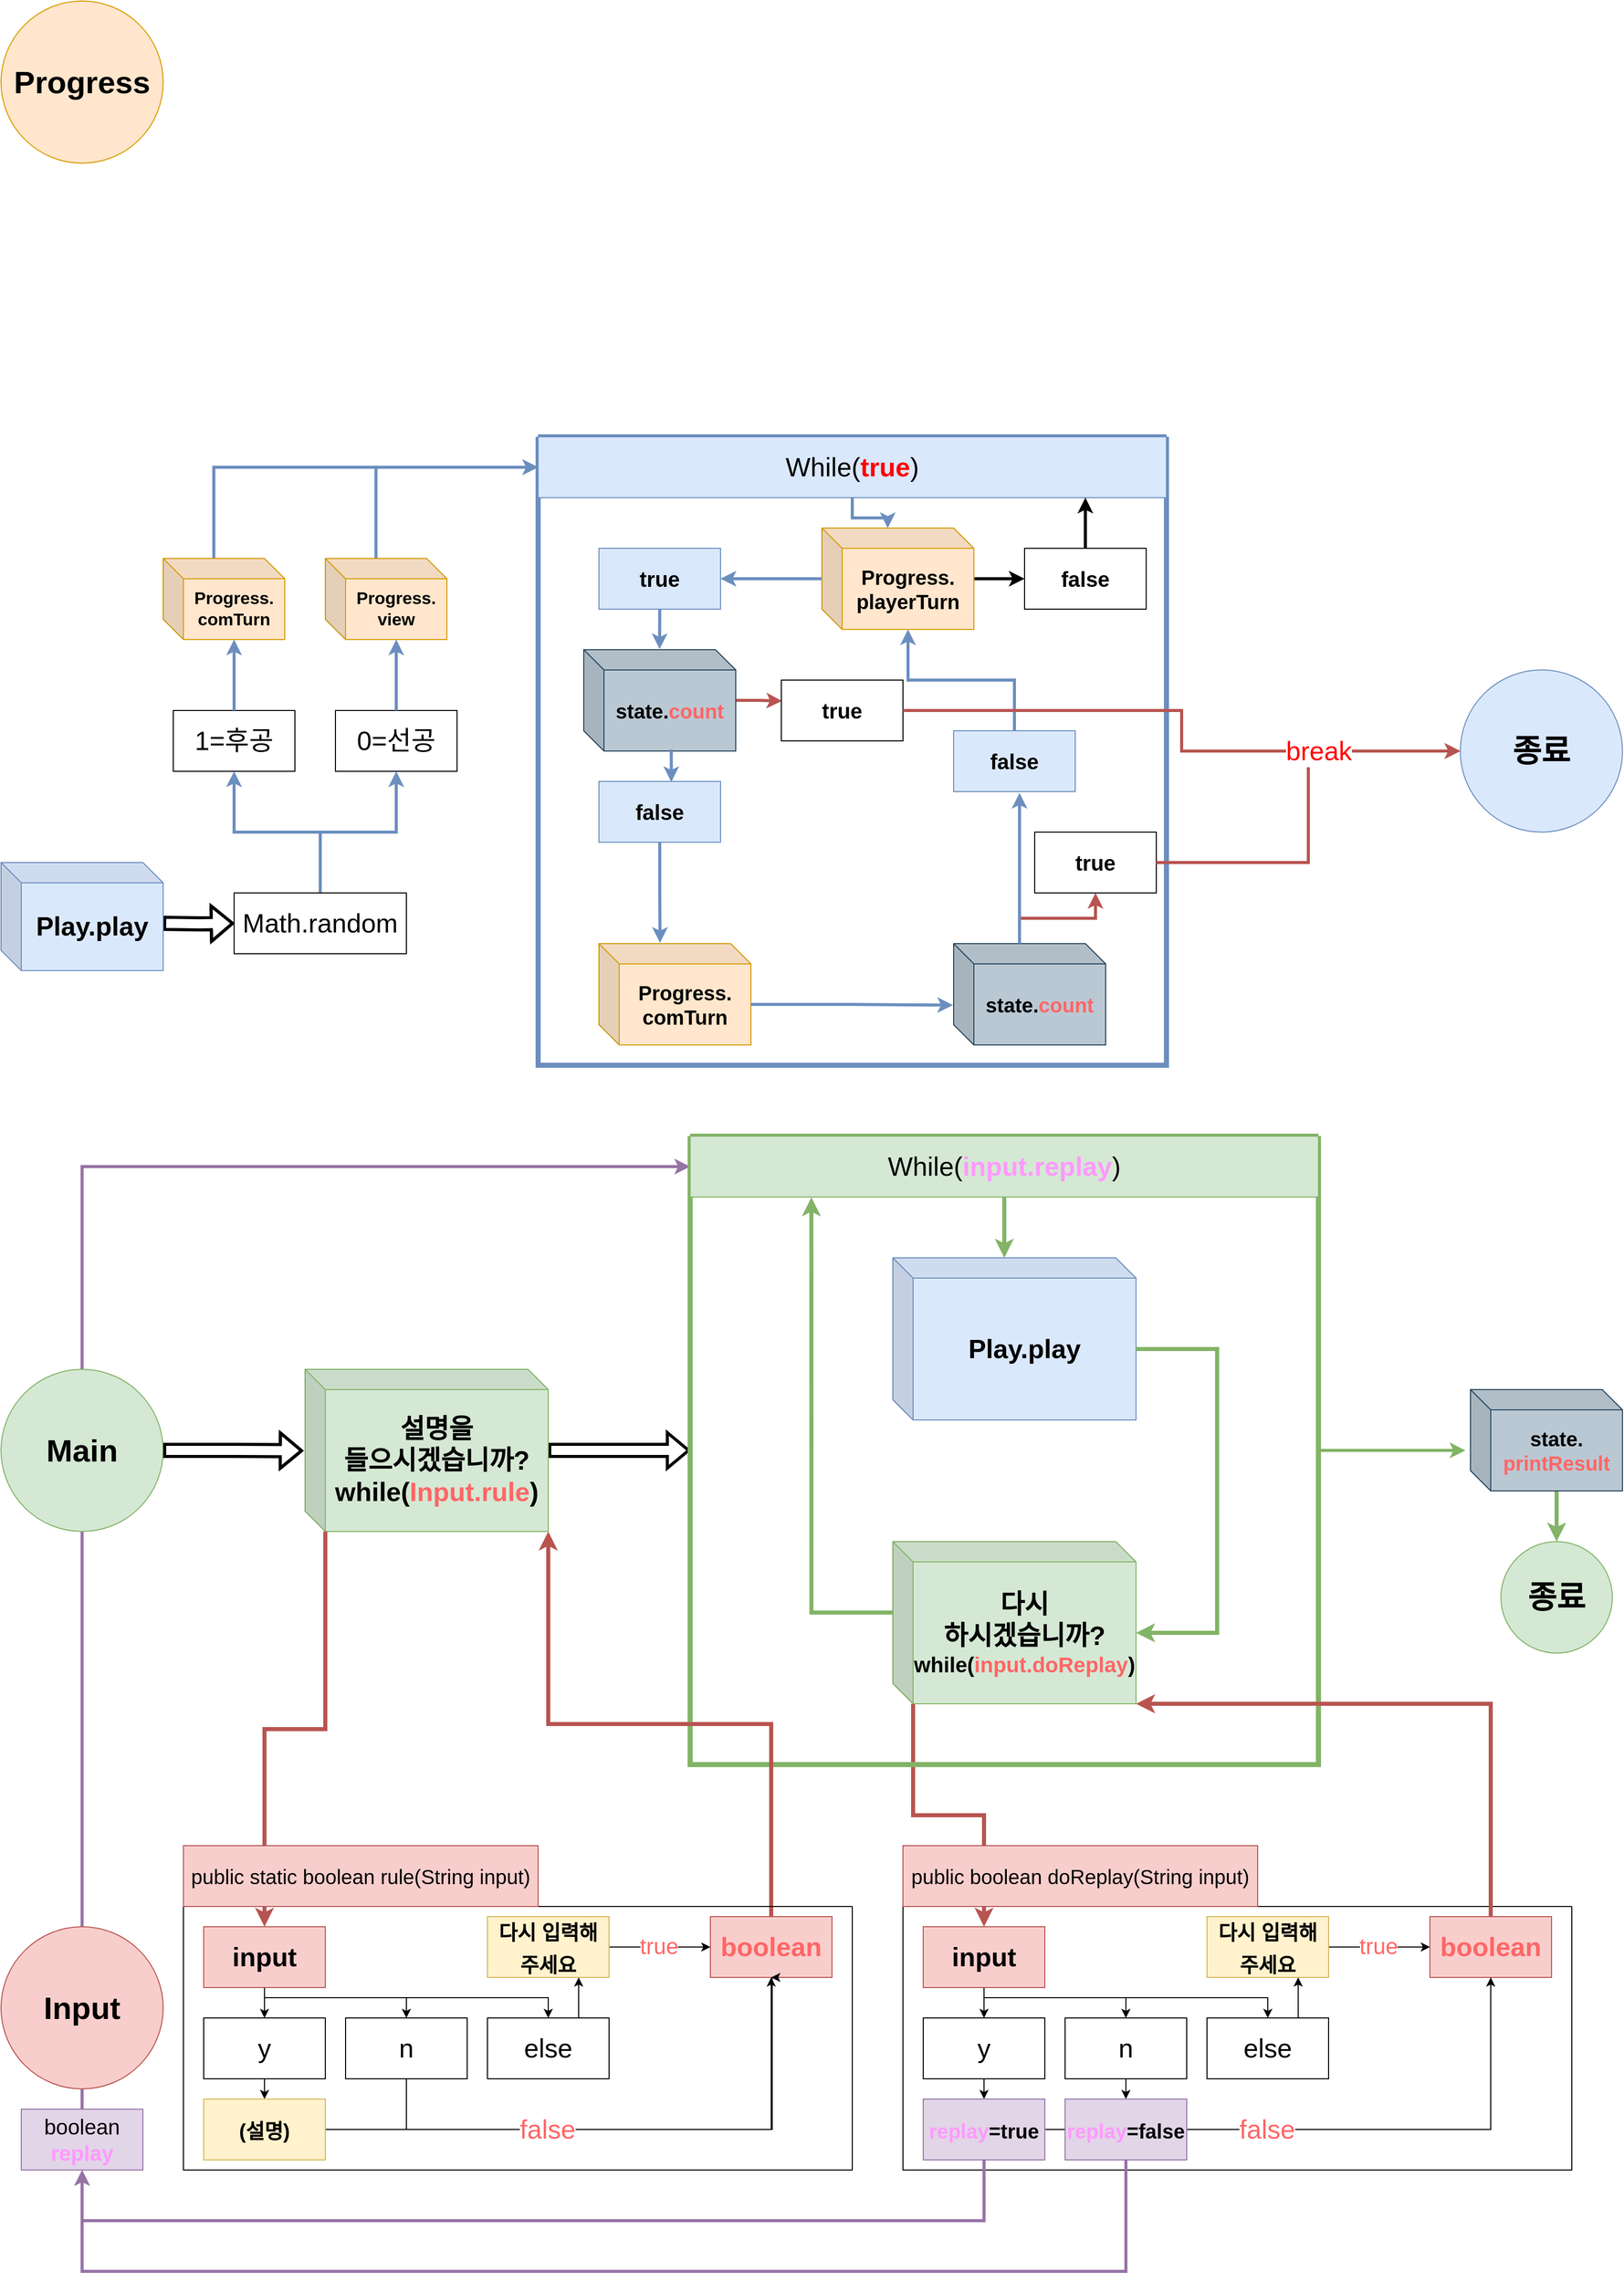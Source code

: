 <mxfile version="24.6.5" type="github">
  <diagram name="페이지-1" id="zQ6fkaXsuuHTTgVvBU81">
    <mxGraphModel dx="2390" dy="2500" grid="1" gridSize="10" guides="1" tooltips="1" connect="1" arrows="1" fold="1" page="1" pageScale="1" pageWidth="1600" pageHeight="1200" math="0" shadow="0">
      <root>
        <mxCell id="0" />
        <mxCell id="1" parent="0" />
        <mxCell id="xCrO2otD32kf0nrUWIwl-112" style="edgeStyle=orthogonalEdgeStyle;rounded=0;orthogonalLoop=1;jettySize=auto;html=1;exitX=0.5;exitY=0;exitDx=0;exitDy=0;entryX=0;entryY=0.5;entryDx=0;entryDy=0;fillColor=#e1d5e7;strokeColor=#9673a6;strokeWidth=3;" edge="1" parent="1" source="xCrO2otD32kf0nrUWIwl-109" target="xCrO2otD32kf0nrUWIwl-15">
          <mxGeometry relative="1" as="geometry" />
        </mxCell>
        <mxCell id="xCrO2otD32kf0nrUWIwl-105" style="edgeStyle=orthogonalEdgeStyle;rounded=0;orthogonalLoop=1;jettySize=auto;html=1;exitX=0;exitY=0;exitDx=20;exitDy=160;exitPerimeter=0;entryX=0.5;entryY=0;entryDx=0;entryDy=0;strokeWidth=4;fillColor=#f8cecc;strokeColor=#b85450;" edge="1" parent="1" source="xCrO2otD32kf0nrUWIwl-9" target="xCrO2otD32kf0nrUWIwl-90">
          <mxGeometry relative="1" as="geometry" />
        </mxCell>
        <mxCell id="xCrO2otD32kf0nrUWIwl-2" value="&lt;font style=&quot;font-size: 31px;&quot;&gt;Main&lt;/font&gt;" style="ellipse;whiteSpace=wrap;html=1;aspect=fixed;fontStyle=1;fontSize=31;fillColor=#d5e8d4;strokeColor=#82b366;" vertex="1" parent="1">
          <mxGeometry y="520" width="160" height="160" as="geometry" />
        </mxCell>
        <mxCell id="xCrO2otD32kf0nrUWIwl-119" style="edgeStyle=orthogonalEdgeStyle;rounded=0;orthogonalLoop=1;jettySize=auto;html=1;entryX=0;entryY=0.5;entryDx=0;entryDy=0;shape=flexArrow;strokeWidth=3;" edge="1" parent="1" target="xCrO2otD32kf0nrUWIwl-14">
          <mxGeometry relative="1" as="geometry">
            <mxPoint x="540" y="600" as="sourcePoint" />
            <Array as="points">
              <mxPoint x="540" y="600" />
            </Array>
          </mxGeometry>
        </mxCell>
        <mxCell id="xCrO2otD32kf0nrUWIwl-4" value="설명을&lt;div&gt;들으시겠습니까?&lt;/div&gt;&lt;div&gt;while(&lt;font color=&quot;#ff6666&quot;&gt;Input.rule&lt;/font&gt;)&lt;/div&gt;" style="shape=cube;whiteSpace=wrap;html=1;boundedLbl=1;backgroundOutline=1;darkOpacity=0.05;darkOpacity2=0.1;fontSize=26;fontStyle=1;fillColor=#d5e8d4;strokeColor=#82b366;" vertex="1" parent="1">
          <mxGeometry x="300" y="520" width="240" height="160" as="geometry" />
        </mxCell>
        <mxCell id="xCrO2otD32kf0nrUWIwl-12" value="종료" style="ellipse;whiteSpace=wrap;html=1;aspect=fixed;fontStyle=1;fontSize=31;fillColor=#d5e8d4;strokeColor=#82b366;" vertex="1" parent="1">
          <mxGeometry x="1480" y="690" width="110" height="110" as="geometry" />
        </mxCell>
        <mxCell id="xCrO2otD32kf0nrUWIwl-14" value="" style="swimlane;startSize=0;fillColor=default;strokeColor=#82b366;swimlaneLine=1;strokeWidth=5;" vertex="1" parent="1">
          <mxGeometry x="680" y="290" width="620" height="620" as="geometry" />
        </mxCell>
        <mxCell id="xCrO2otD32kf0nrUWIwl-15" value="&lt;font style=&quot;font-size: 26px;&quot;&gt;While(&lt;b&gt;&lt;font color=&quot;#ff99ff&quot;&gt;input.&lt;/font&gt;&lt;/b&gt;&lt;font color=&quot;#ff99ff&quot;&gt;&lt;b&gt;replay&lt;/b&gt;&lt;/font&gt;)&lt;/font&gt;" style="rounded=0;whiteSpace=wrap;html=1;fillColor=#d5e8d4;strokeColor=#82b366;" vertex="1" parent="xCrO2otD32kf0nrUWIwl-14">
          <mxGeometry width="620" height="60" as="geometry" />
        </mxCell>
        <mxCell id="xCrO2otD32kf0nrUWIwl-6" value="Play.play" style="shape=cube;whiteSpace=wrap;html=1;boundedLbl=1;backgroundOutline=1;darkOpacity=0.05;darkOpacity2=0.1;fontSize=26;fontStyle=1;fillColor=#dae8fc;strokeColor=#6c8ebf;" vertex="1" parent="xCrO2otD32kf0nrUWIwl-14">
          <mxGeometry x="200" y="120" width="240" height="160" as="geometry" />
        </mxCell>
        <mxCell id="xCrO2otD32kf0nrUWIwl-9" value="&lt;div&gt;다시&lt;/div&gt;&lt;div&gt;하시겠습니까?&lt;/div&gt;&lt;div style=&quot;font-size: 21px;&quot;&gt;&lt;font style=&quot;font-size: 21px;&quot;&gt;while(&lt;font style=&quot;font-size: 21px;&quot; color=&quot;#ff6666&quot;&gt;input.doReplay&lt;/font&gt;)&lt;/font&gt;&lt;br&gt;&lt;/div&gt;" style="shape=cube;whiteSpace=wrap;html=1;boundedLbl=1;backgroundOutline=1;darkOpacity=0.05;darkOpacity2=0.1;fontSize=26;fontStyle=1;fillColor=#d5e8d4;strokeColor=#82b366;" vertex="1" parent="xCrO2otD32kf0nrUWIwl-14">
          <mxGeometry x="200" y="400" width="240" height="160" as="geometry" />
        </mxCell>
        <mxCell id="xCrO2otD32kf0nrUWIwl-16" style="edgeStyle=orthogonalEdgeStyle;rounded=0;orthogonalLoop=1;jettySize=auto;html=1;exitX=0;exitY=0;exitDx=240;exitDy=90;exitPerimeter=0;entryX=0;entryY=0;entryDx=240;entryDy=90;entryPerimeter=0;strokeWidth=4;fillColor=#d5e8d4;strokeColor=#82b366;" edge="1" parent="xCrO2otD32kf0nrUWIwl-14" source="xCrO2otD32kf0nrUWIwl-6" target="xCrO2otD32kf0nrUWIwl-9">
          <mxGeometry relative="1" as="geometry">
            <Array as="points">
              <mxPoint x="520" y="210" />
              <mxPoint x="520" y="490" />
            </Array>
          </mxGeometry>
        </mxCell>
        <mxCell id="xCrO2otD32kf0nrUWIwl-19" style="edgeStyle=orthogonalEdgeStyle;rounded=0;orthogonalLoop=1;jettySize=auto;html=1;exitX=0;exitY=0;exitDx=0;exitDy=70;exitPerimeter=0;entryX=0.193;entryY=1.005;entryDx=0;entryDy=0;entryPerimeter=0;strokeWidth=4;fillColor=#d5e8d4;strokeColor=#82b366;" edge="1" parent="xCrO2otD32kf0nrUWIwl-14" source="xCrO2otD32kf0nrUWIwl-9" target="xCrO2otD32kf0nrUWIwl-15">
          <mxGeometry relative="1" as="geometry">
            <Array as="points">
              <mxPoint x="120" y="470" />
            </Array>
          </mxGeometry>
        </mxCell>
        <mxCell id="xCrO2otD32kf0nrUWIwl-114" style="edgeStyle=orthogonalEdgeStyle;rounded=0;orthogonalLoop=1;jettySize=auto;html=1;exitX=0.5;exitY=1;exitDx=0;exitDy=0;entryX=0;entryY=0;entryDx=110.0;entryDy=0;entryPerimeter=0;fillColor=#d5e8d4;strokeColor=#82b366;strokeWidth=4;" edge="1" parent="xCrO2otD32kf0nrUWIwl-14" source="xCrO2otD32kf0nrUWIwl-15" target="xCrO2otD32kf0nrUWIwl-6">
          <mxGeometry relative="1" as="geometry" />
        </mxCell>
        <mxCell id="xCrO2otD32kf0nrUWIwl-20" value="&lt;font style=&quot;font-size: 31px;&quot;&gt;Input&lt;/font&gt;" style="ellipse;whiteSpace=wrap;html=1;aspect=fixed;fontStyle=1;fontSize=31;fillColor=#f8cecc;strokeColor=#b85450;" vertex="1" parent="1">
          <mxGeometry y="1070" width="160" height="160" as="geometry" />
        </mxCell>
        <mxCell id="xCrO2otD32kf0nrUWIwl-62" style="edgeStyle=orthogonalEdgeStyle;rounded=0;orthogonalLoop=1;jettySize=auto;html=1;exitX=0;exitY=0;exitDx=20;exitDy=160;exitPerimeter=0;entryX=0.5;entryY=0;entryDx=0;entryDy=0;strokeWidth=4;fillColor=#f8cecc;strokeColor=#b85450;" edge="1" parent="1" source="xCrO2otD32kf0nrUWIwl-4" target="xCrO2otD32kf0nrUWIwl-39">
          <mxGeometry relative="1" as="geometry" />
        </mxCell>
        <mxCell id="xCrO2otD32kf0nrUWIwl-63" style="edgeStyle=orthogonalEdgeStyle;rounded=0;orthogonalLoop=1;jettySize=auto;html=1;exitX=0.5;exitY=0;exitDx=0;exitDy=0;entryX=1;entryY=1;entryDx=0;entryDy=0;entryPerimeter=0;strokeWidth=4;fillColor=#f8cecc;strokeColor=#b85450;" edge="1" parent="1" source="xCrO2otD32kf0nrUWIwl-44" target="xCrO2otD32kf0nrUWIwl-4">
          <mxGeometry relative="1" as="geometry" />
        </mxCell>
        <mxCell id="xCrO2otD32kf0nrUWIwl-64" value="" style="group" vertex="1" connectable="0" parent="1">
          <mxGeometry x="180" y="990" width="660" height="320" as="geometry" />
        </mxCell>
        <mxCell id="xCrO2otD32kf0nrUWIwl-25" value="" style="swimlane;startSize=0;" vertex="1" parent="xCrO2otD32kf0nrUWIwl-64">
          <mxGeometry y="60" width="660" height="260" as="geometry" />
        </mxCell>
        <mxCell id="xCrO2otD32kf0nrUWIwl-43" value="" style="edgeStyle=orthogonalEdgeStyle;rounded=0;orthogonalLoop=1;jettySize=auto;html=1;curved=1;" edge="1" parent="xCrO2otD32kf0nrUWIwl-25" source="xCrO2otD32kf0nrUWIwl-39" target="xCrO2otD32kf0nrUWIwl-42">
          <mxGeometry relative="1" as="geometry" />
        </mxCell>
        <mxCell id="xCrO2otD32kf0nrUWIwl-54" style="edgeStyle=orthogonalEdgeStyle;rounded=0;orthogonalLoop=1;jettySize=auto;html=1;exitX=0.5;exitY=1;exitDx=0;exitDy=0;entryX=0.5;entryY=0;entryDx=0;entryDy=0;" edge="1" parent="xCrO2otD32kf0nrUWIwl-25" source="xCrO2otD32kf0nrUWIwl-39" target="xCrO2otD32kf0nrUWIwl-48">
          <mxGeometry relative="1" as="geometry">
            <Array as="points">
              <mxPoint x="80" y="90" />
              <mxPoint x="360" y="90" />
            </Array>
          </mxGeometry>
        </mxCell>
        <mxCell id="xCrO2otD32kf0nrUWIwl-55" style="edgeStyle=orthogonalEdgeStyle;rounded=0;orthogonalLoop=1;jettySize=auto;html=1;exitX=0.5;exitY=1;exitDx=0;exitDy=0;entryX=0.5;entryY=0;entryDx=0;entryDy=0;" edge="1" parent="xCrO2otD32kf0nrUWIwl-25" source="xCrO2otD32kf0nrUWIwl-39" target="xCrO2otD32kf0nrUWIwl-46">
          <mxGeometry relative="1" as="geometry">
            <Array as="points">
              <mxPoint x="80" y="90" />
              <mxPoint x="220" y="90" />
            </Array>
          </mxGeometry>
        </mxCell>
        <mxCell id="xCrO2otD32kf0nrUWIwl-39" value="&lt;b&gt;&lt;font style=&quot;font-size: 26px;&quot;&gt;input&lt;/font&gt;&lt;/b&gt;" style="rounded=0;whiteSpace=wrap;html=1;fillColor=#f8cecc;strokeColor=#b85450;" vertex="1" parent="xCrO2otD32kf0nrUWIwl-25">
          <mxGeometry x="20" y="20" width="120" height="60" as="geometry" />
        </mxCell>
        <mxCell id="xCrO2otD32kf0nrUWIwl-56" style="edgeStyle=orthogonalEdgeStyle;rounded=0;orthogonalLoop=1;jettySize=auto;html=1;exitX=0.5;exitY=1;exitDx=0;exitDy=0;entryX=0.5;entryY=0;entryDx=0;entryDy=0;" edge="1" parent="xCrO2otD32kf0nrUWIwl-25" source="xCrO2otD32kf0nrUWIwl-42" target="xCrO2otD32kf0nrUWIwl-53">
          <mxGeometry relative="1" as="geometry" />
        </mxCell>
        <mxCell id="xCrO2otD32kf0nrUWIwl-42" value="y" style="whiteSpace=wrap;html=1;rounded=0;fontSize=26;" vertex="1" parent="xCrO2otD32kf0nrUWIwl-25">
          <mxGeometry x="20" y="110" width="120" height="60" as="geometry" />
        </mxCell>
        <mxCell id="xCrO2otD32kf0nrUWIwl-44" value="&lt;b&gt;&lt;font style=&quot;font-size: 26px;&quot;&gt;boolean&lt;/font&gt;&lt;/b&gt;" style="rounded=0;whiteSpace=wrap;html=1;fillColor=#f8cecc;strokeColor=#b85450;fontColor=#FF6666;" vertex="1" parent="xCrO2otD32kf0nrUWIwl-25">
          <mxGeometry x="520" y="10" width="120" height="60" as="geometry" />
        </mxCell>
        <mxCell id="xCrO2otD32kf0nrUWIwl-58" style="edgeStyle=orthogonalEdgeStyle;rounded=0;orthogonalLoop=1;jettySize=auto;html=1;exitX=0.5;exitY=1;exitDx=0;exitDy=0;" edge="1" parent="xCrO2otD32kf0nrUWIwl-25" source="xCrO2otD32kf0nrUWIwl-46">
          <mxGeometry relative="1" as="geometry">
            <mxPoint x="580" y="70" as="targetPoint" />
            <Array as="points">
              <mxPoint x="220" y="220" />
              <mxPoint x="581" y="220" />
              <mxPoint x="581" y="70" />
            </Array>
          </mxGeometry>
        </mxCell>
        <mxCell id="xCrO2otD32kf0nrUWIwl-46" value="n" style="whiteSpace=wrap;html=1;rounded=0;fontSize=26;" vertex="1" parent="xCrO2otD32kf0nrUWIwl-25">
          <mxGeometry x="160" y="110" width="120" height="60" as="geometry" />
        </mxCell>
        <mxCell id="xCrO2otD32kf0nrUWIwl-50" value="" style="edgeStyle=orthogonalEdgeStyle;rounded=0;orthogonalLoop=1;jettySize=auto;html=1;exitX=0.75;exitY=0;exitDx=0;exitDy=0;entryX=0.75;entryY=1;entryDx=0;entryDy=0;" edge="1" parent="xCrO2otD32kf0nrUWIwl-25" source="xCrO2otD32kf0nrUWIwl-48" target="xCrO2otD32kf0nrUWIwl-49">
          <mxGeometry relative="1" as="geometry" />
        </mxCell>
        <mxCell id="xCrO2otD32kf0nrUWIwl-48" value="else" style="whiteSpace=wrap;html=1;rounded=0;fontSize=26;" vertex="1" parent="xCrO2otD32kf0nrUWIwl-25">
          <mxGeometry x="300" y="110" width="120" height="60" as="geometry" />
        </mxCell>
        <mxCell id="xCrO2otD32kf0nrUWIwl-51" style="edgeStyle=orthogonalEdgeStyle;rounded=0;orthogonalLoop=1;jettySize=auto;html=1;exitX=1;exitY=0.5;exitDx=0;exitDy=0;entryX=0;entryY=0.5;entryDx=0;entryDy=0;" edge="1" parent="xCrO2otD32kf0nrUWIwl-25" source="xCrO2otD32kf0nrUWIwl-49" target="xCrO2otD32kf0nrUWIwl-44">
          <mxGeometry relative="1" as="geometry" />
        </mxCell>
        <mxCell id="xCrO2otD32kf0nrUWIwl-52" value="&lt;font style=&quot;font-size: 22px;&quot;&gt;true&lt;/font&gt;" style="edgeLabel;html=1;align=center;verticalAlign=middle;resizable=0;points=[];fontColor=#FF6666;" vertex="1" connectable="0" parent="xCrO2otD32kf0nrUWIwl-51">
          <mxGeometry x="0.163" y="-5" relative="1" as="geometry">
            <mxPoint x="-9" y="-5" as="offset" />
          </mxGeometry>
        </mxCell>
        <mxCell id="xCrO2otD32kf0nrUWIwl-49" value="&lt;font style=&quot;font-size: 20px;&quot;&gt;&lt;b&gt;다시 입력해 주세요&lt;/b&gt;&lt;/font&gt;" style="whiteSpace=wrap;html=1;fontSize=26;rounded=0;fillColor=#fff2cc;strokeColor=#d6b656;" vertex="1" parent="xCrO2otD32kf0nrUWIwl-25">
          <mxGeometry x="300" y="10" width="120" height="60" as="geometry" />
        </mxCell>
        <mxCell id="xCrO2otD32kf0nrUWIwl-57" style="edgeStyle=orthogonalEdgeStyle;rounded=0;orthogonalLoop=1;jettySize=auto;html=1;exitX=1;exitY=0.5;exitDx=0;exitDy=0;entryX=0.5;entryY=1;entryDx=0;entryDy=0;" edge="1" parent="xCrO2otD32kf0nrUWIwl-25" source="xCrO2otD32kf0nrUWIwl-53" target="xCrO2otD32kf0nrUWIwl-44">
          <mxGeometry relative="1" as="geometry" />
        </mxCell>
        <mxCell id="xCrO2otD32kf0nrUWIwl-59" value="&lt;font style=&quot;font-size: 26px;&quot;&gt;false&lt;/font&gt;" style="edgeLabel;html=1;align=center;verticalAlign=middle;resizable=0;points=[];fontColor=#FF6666;" vertex="1" connectable="0" parent="xCrO2otD32kf0nrUWIwl-57">
          <mxGeometry x="-0.101" y="4" relative="1" as="geometry">
            <mxPoint x="-46" y="4" as="offset" />
          </mxGeometry>
        </mxCell>
        <mxCell id="xCrO2otD32kf0nrUWIwl-53" value="&lt;span style=&quot;font-size: 20px;&quot;&gt;&lt;b&gt;(설명)&lt;/b&gt;&lt;/span&gt;" style="whiteSpace=wrap;html=1;fontSize=26;rounded=0;fillColor=#fff2cc;strokeColor=#d6b656;" vertex="1" parent="xCrO2otD32kf0nrUWIwl-25">
          <mxGeometry x="20" y="190" width="120" height="60" as="geometry" />
        </mxCell>
        <mxCell id="xCrO2otD32kf0nrUWIwl-61" value="&lt;font style=&quot;font-size: 20px;&quot;&gt;public static boolean rule(String input)&lt;/font&gt;" style="rounded=0;whiteSpace=wrap;html=1;fillColor=#f8cecc;strokeColor=#b85450;" vertex="1" parent="xCrO2otD32kf0nrUWIwl-64">
          <mxGeometry width="350" height="60" as="geometry" />
        </mxCell>
        <mxCell id="xCrO2otD32kf0nrUWIwl-85" value="" style="group" vertex="1" connectable="0" parent="1">
          <mxGeometry x="890" y="990" width="660" height="320" as="geometry" />
        </mxCell>
        <mxCell id="xCrO2otD32kf0nrUWIwl-86" value="" style="swimlane;startSize=0;" vertex="1" parent="xCrO2otD32kf0nrUWIwl-85">
          <mxGeometry y="60" width="660" height="260" as="geometry" />
        </mxCell>
        <mxCell id="xCrO2otD32kf0nrUWIwl-87" value="" style="edgeStyle=orthogonalEdgeStyle;rounded=0;orthogonalLoop=1;jettySize=auto;html=1;curved=1;" edge="1" parent="xCrO2otD32kf0nrUWIwl-86" source="xCrO2otD32kf0nrUWIwl-90" target="xCrO2otD32kf0nrUWIwl-92">
          <mxGeometry relative="1" as="geometry" />
        </mxCell>
        <mxCell id="xCrO2otD32kf0nrUWIwl-88" style="edgeStyle=orthogonalEdgeStyle;rounded=0;orthogonalLoop=1;jettySize=auto;html=1;exitX=0.5;exitY=1;exitDx=0;exitDy=0;entryX=0.5;entryY=0;entryDx=0;entryDy=0;" edge="1" parent="xCrO2otD32kf0nrUWIwl-86" source="xCrO2otD32kf0nrUWIwl-90" target="xCrO2otD32kf0nrUWIwl-97">
          <mxGeometry relative="1" as="geometry">
            <Array as="points">
              <mxPoint x="80" y="90" />
              <mxPoint x="360" y="90" />
            </Array>
          </mxGeometry>
        </mxCell>
        <mxCell id="xCrO2otD32kf0nrUWIwl-89" style="edgeStyle=orthogonalEdgeStyle;rounded=0;orthogonalLoop=1;jettySize=auto;html=1;exitX=0.5;exitY=1;exitDx=0;exitDy=0;entryX=0.5;entryY=0;entryDx=0;entryDy=0;" edge="1" parent="xCrO2otD32kf0nrUWIwl-86" source="xCrO2otD32kf0nrUWIwl-90" target="xCrO2otD32kf0nrUWIwl-95">
          <mxGeometry relative="1" as="geometry">
            <Array as="points">
              <mxPoint x="80" y="90" />
              <mxPoint x="220" y="90" />
            </Array>
          </mxGeometry>
        </mxCell>
        <mxCell id="xCrO2otD32kf0nrUWIwl-90" value="&lt;b&gt;&lt;font style=&quot;font-size: 26px;&quot;&gt;input&lt;/font&gt;&lt;/b&gt;" style="rounded=0;whiteSpace=wrap;html=1;fillColor=#f8cecc;strokeColor=#b85450;" vertex="1" parent="xCrO2otD32kf0nrUWIwl-86">
          <mxGeometry x="20" y="20" width="120" height="60" as="geometry" />
        </mxCell>
        <mxCell id="xCrO2otD32kf0nrUWIwl-91" style="edgeStyle=orthogonalEdgeStyle;rounded=0;orthogonalLoop=1;jettySize=auto;html=1;exitX=0.5;exitY=1;exitDx=0;exitDy=0;entryX=0.5;entryY=0;entryDx=0;entryDy=0;" edge="1" parent="xCrO2otD32kf0nrUWIwl-86" source="xCrO2otD32kf0nrUWIwl-92" target="xCrO2otD32kf0nrUWIwl-103">
          <mxGeometry relative="1" as="geometry" />
        </mxCell>
        <mxCell id="xCrO2otD32kf0nrUWIwl-92" value="y" style="whiteSpace=wrap;html=1;rounded=0;fontSize=26;" vertex="1" parent="xCrO2otD32kf0nrUWIwl-86">
          <mxGeometry x="20" y="110" width="120" height="60" as="geometry" />
        </mxCell>
        <mxCell id="xCrO2otD32kf0nrUWIwl-93" value="&lt;b&gt;&lt;font style=&quot;font-size: 26px;&quot;&gt;boolean&lt;/font&gt;&lt;/b&gt;" style="rounded=0;whiteSpace=wrap;html=1;fillColor=#f8cecc;strokeColor=#b85450;fontColor=#FF6666;" vertex="1" parent="xCrO2otD32kf0nrUWIwl-86">
          <mxGeometry x="520" y="10" width="120" height="60" as="geometry" />
        </mxCell>
        <mxCell id="xCrO2otD32kf0nrUWIwl-108" style="edgeStyle=orthogonalEdgeStyle;rounded=0;orthogonalLoop=1;jettySize=auto;html=1;exitX=0.5;exitY=1;exitDx=0;exitDy=0;entryX=0.5;entryY=0;entryDx=0;entryDy=0;" edge="1" parent="xCrO2otD32kf0nrUWIwl-86" source="xCrO2otD32kf0nrUWIwl-95" target="xCrO2otD32kf0nrUWIwl-107">
          <mxGeometry relative="1" as="geometry" />
        </mxCell>
        <mxCell id="xCrO2otD32kf0nrUWIwl-95" value="n" style="whiteSpace=wrap;html=1;rounded=0;fontSize=26;" vertex="1" parent="xCrO2otD32kf0nrUWIwl-86">
          <mxGeometry x="160" y="110" width="120" height="60" as="geometry" />
        </mxCell>
        <mxCell id="xCrO2otD32kf0nrUWIwl-96" value="" style="edgeStyle=orthogonalEdgeStyle;rounded=0;orthogonalLoop=1;jettySize=auto;html=1;exitX=0.75;exitY=0;exitDx=0;exitDy=0;entryX=0.75;entryY=1;entryDx=0;entryDy=0;" edge="1" parent="xCrO2otD32kf0nrUWIwl-86" source="xCrO2otD32kf0nrUWIwl-97" target="xCrO2otD32kf0nrUWIwl-100">
          <mxGeometry relative="1" as="geometry" />
        </mxCell>
        <mxCell id="xCrO2otD32kf0nrUWIwl-97" value="else" style="whiteSpace=wrap;html=1;rounded=0;fontSize=26;" vertex="1" parent="xCrO2otD32kf0nrUWIwl-86">
          <mxGeometry x="300" y="110" width="120" height="60" as="geometry" />
        </mxCell>
        <mxCell id="xCrO2otD32kf0nrUWIwl-98" style="edgeStyle=orthogonalEdgeStyle;rounded=0;orthogonalLoop=1;jettySize=auto;html=1;exitX=1;exitY=0.5;exitDx=0;exitDy=0;entryX=0;entryY=0.5;entryDx=0;entryDy=0;" edge="1" parent="xCrO2otD32kf0nrUWIwl-86" source="xCrO2otD32kf0nrUWIwl-100" target="xCrO2otD32kf0nrUWIwl-93">
          <mxGeometry relative="1" as="geometry" />
        </mxCell>
        <mxCell id="xCrO2otD32kf0nrUWIwl-99" value="&lt;font style=&quot;font-size: 22px;&quot;&gt;true&lt;/font&gt;" style="edgeLabel;html=1;align=center;verticalAlign=middle;resizable=0;points=[];fontColor=#FF6666;" vertex="1" connectable="0" parent="xCrO2otD32kf0nrUWIwl-98">
          <mxGeometry x="0.163" y="-5" relative="1" as="geometry">
            <mxPoint x="-9" y="-5" as="offset" />
          </mxGeometry>
        </mxCell>
        <mxCell id="xCrO2otD32kf0nrUWIwl-100" value="&lt;font style=&quot;font-size: 20px;&quot;&gt;&lt;b&gt;다시 입력해 주세요&lt;/b&gt;&lt;/font&gt;" style="whiteSpace=wrap;html=1;fontSize=26;rounded=0;fillColor=#fff2cc;strokeColor=#d6b656;" vertex="1" parent="xCrO2otD32kf0nrUWIwl-86">
          <mxGeometry x="300" y="10" width="120" height="60" as="geometry" />
        </mxCell>
        <mxCell id="xCrO2otD32kf0nrUWIwl-101" style="edgeStyle=orthogonalEdgeStyle;rounded=0;orthogonalLoop=1;jettySize=auto;html=1;exitX=1;exitY=0.5;exitDx=0;exitDy=0;entryX=0.5;entryY=1;entryDx=0;entryDy=0;" edge="1" parent="xCrO2otD32kf0nrUWIwl-86" source="xCrO2otD32kf0nrUWIwl-103" target="xCrO2otD32kf0nrUWIwl-93">
          <mxGeometry relative="1" as="geometry" />
        </mxCell>
        <mxCell id="xCrO2otD32kf0nrUWIwl-102" value="&lt;font style=&quot;font-size: 26px;&quot;&gt;false&lt;/font&gt;" style="edgeLabel;html=1;align=center;verticalAlign=middle;resizable=0;points=[];fontColor=#FF6666;" vertex="1" connectable="0" parent="xCrO2otD32kf0nrUWIwl-101">
          <mxGeometry x="-0.101" y="4" relative="1" as="geometry">
            <mxPoint x="-46" y="4" as="offset" />
          </mxGeometry>
        </mxCell>
        <mxCell id="xCrO2otD32kf0nrUWIwl-103" value="&lt;span style=&quot;font-size: 20px;&quot;&gt;&lt;span&gt;&lt;font color=&quot;#ff99ff&quot;&gt;replay&lt;/font&gt;=true&lt;/span&gt;&lt;/span&gt;" style="whiteSpace=wrap;html=1;fontSize=26;rounded=0;fillColor=#e1d5e7;strokeColor=#9673a6;labelBorderColor=none;fontStyle=1;horizontal=1;" vertex="1" parent="xCrO2otD32kf0nrUWIwl-86">
          <mxGeometry x="20" y="190" width="120" height="60" as="geometry" />
        </mxCell>
        <mxCell id="xCrO2otD32kf0nrUWIwl-111" style="edgeStyle=orthogonalEdgeStyle;rounded=0;orthogonalLoop=1;jettySize=auto;html=1;exitX=0.5;exitY=1;exitDx=0;exitDy=0;strokeWidth=3;fillColor=#e1d5e7;strokeColor=#9673a6;" edge="1" parent="xCrO2otD32kf0nrUWIwl-86" source="xCrO2otD32kf0nrUWIwl-107">
          <mxGeometry relative="1" as="geometry">
            <mxPoint x="-810" y="260" as="targetPoint" />
            <Array as="points">
              <mxPoint x="220" y="360" />
              <mxPoint x="-810" y="360" />
            </Array>
          </mxGeometry>
        </mxCell>
        <mxCell id="xCrO2otD32kf0nrUWIwl-107" value="&lt;span style=&quot;font-size: 20px;&quot;&gt;&lt;b&gt;&lt;font color=&quot;#ff99ff&quot;&gt;replay&lt;/font&gt;=false&lt;/b&gt;&lt;/span&gt;" style="whiteSpace=wrap;html=1;fontSize=26;rounded=0;fillColor=#e1d5e7;strokeColor=#9673a6;" vertex="1" parent="xCrO2otD32kf0nrUWIwl-86">
          <mxGeometry x="160" y="190" width="120" height="60" as="geometry" />
        </mxCell>
        <mxCell id="xCrO2otD32kf0nrUWIwl-104" value="&lt;font style=&quot;font-size: 20px;&quot;&gt;public boolean doReplay(String input)&lt;/font&gt;" style="rounded=0;whiteSpace=wrap;html=1;fillColor=#f8cecc;strokeColor=#b85450;" vertex="1" parent="xCrO2otD32kf0nrUWIwl-85">
          <mxGeometry width="350" height="60" as="geometry" />
        </mxCell>
        <mxCell id="xCrO2otD32kf0nrUWIwl-106" style="edgeStyle=orthogonalEdgeStyle;rounded=0;orthogonalLoop=1;jettySize=auto;html=1;exitX=0.5;exitY=0;exitDx=0;exitDy=0;entryX=1;entryY=1;entryDx=0;entryDy=0;entryPerimeter=0;strokeWidth=4;fillColor=#f8cecc;strokeColor=#b85450;" edge="1" parent="1" source="xCrO2otD32kf0nrUWIwl-93" target="xCrO2otD32kf0nrUWIwl-9">
          <mxGeometry relative="1" as="geometry">
            <Array as="points">
              <mxPoint x="1470" y="850" />
            </Array>
          </mxGeometry>
        </mxCell>
        <mxCell id="xCrO2otD32kf0nrUWIwl-109" value="&lt;font style=&quot;font-size: 21px;&quot;&gt;boolean &lt;font style=&quot;font-size: 21px;&quot; color=&quot;#ff99ff&quot;&gt;&lt;b&gt;replay&lt;/b&gt;&lt;/font&gt;&lt;/font&gt;" style="rounded=0;whiteSpace=wrap;html=1;fillColor=#e1d5e7;strokeColor=#9673a6;" vertex="1" parent="1">
          <mxGeometry x="20" y="1250" width="120" height="60" as="geometry" />
        </mxCell>
        <mxCell id="xCrO2otD32kf0nrUWIwl-110" style="edgeStyle=orthogonalEdgeStyle;rounded=0;orthogonalLoop=1;jettySize=auto;html=1;exitX=0.5;exitY=1;exitDx=0;exitDy=0;entryX=0.5;entryY=1;entryDx=0;entryDy=0;strokeWidth=3;fillColor=#e1d5e7;strokeColor=#9673a6;" edge="1" parent="1" source="xCrO2otD32kf0nrUWIwl-103" target="xCrO2otD32kf0nrUWIwl-109">
          <mxGeometry relative="1" as="geometry">
            <Array as="points">
              <mxPoint x="970" y="1360" />
              <mxPoint x="80" y="1360" />
            </Array>
          </mxGeometry>
        </mxCell>
        <mxCell id="xCrO2otD32kf0nrUWIwl-116" style="edgeStyle=orthogonalEdgeStyle;rounded=0;orthogonalLoop=1;jettySize=auto;html=1;exitX=1;exitY=0.5;exitDx=0;exitDy=0;entryX=-0.008;entryY=0.502;entryDx=0;entryDy=0;entryPerimeter=0;shape=flexArrow;strokeWidth=3;" edge="1" parent="1" source="xCrO2otD32kf0nrUWIwl-2" target="xCrO2otD32kf0nrUWIwl-4">
          <mxGeometry relative="1" as="geometry" />
        </mxCell>
        <mxCell id="xCrO2otD32kf0nrUWIwl-128" value="" style="swimlane;startSize=0;fillColor=#dae8fc;strokeColor=#6c8ebf;swimlaneLine=1;strokeWidth=5;" vertex="1" parent="1">
          <mxGeometry x="530" y="-400" width="620" height="620" as="geometry" />
        </mxCell>
        <mxCell id="xCrO2otD32kf0nrUWIwl-129" value="&lt;font style=&quot;font-size: 26px;&quot;&gt;While(&lt;b style=&quot;&quot;&gt;&lt;font color=&quot;#ff0000&quot;&gt;true&lt;/font&gt;&lt;/b&gt;)&lt;/font&gt;" style="rounded=0;whiteSpace=wrap;html=1;fillColor=#dae8fc;strokeColor=#6c8ebf;" vertex="1" parent="xCrO2otD32kf0nrUWIwl-128">
          <mxGeometry width="620" height="60" as="geometry" />
        </mxCell>
        <mxCell id="xCrO2otD32kf0nrUWIwl-150" value="" style="edgeStyle=orthogonalEdgeStyle;rounded=0;orthogonalLoop=1;jettySize=auto;html=1;strokeWidth=3;" edge="1" parent="xCrO2otD32kf0nrUWIwl-128" source="xCrO2otD32kf0nrUWIwl-146" target="xCrO2otD32kf0nrUWIwl-149">
          <mxGeometry relative="1" as="geometry" />
        </mxCell>
        <mxCell id="xCrO2otD32kf0nrUWIwl-152" value="" style="edgeStyle=orthogonalEdgeStyle;rounded=0;orthogonalLoop=1;jettySize=auto;html=1;strokeWidth=3;fillColor=#dae8fc;strokeColor=#6c8ebf;" edge="1" parent="xCrO2otD32kf0nrUWIwl-128" source="xCrO2otD32kf0nrUWIwl-146" target="xCrO2otD32kf0nrUWIwl-151">
          <mxGeometry relative="1" as="geometry" />
        </mxCell>
        <mxCell id="xCrO2otD32kf0nrUWIwl-146" value="&lt;font style=&quot;font-size: 20px;&quot;&gt;&lt;b style=&quot;&quot;&gt;Progress.&lt;/b&gt;&lt;/font&gt;&lt;div style=&quot;font-size: 20px;&quot;&gt;&lt;font style=&quot;font-size: 20px;&quot;&gt;&lt;b style=&quot;&quot;&gt;playerTurn&lt;/b&gt;&lt;/font&gt;&lt;/div&gt;" style="shape=cube;whiteSpace=wrap;html=1;boundedLbl=1;backgroundOutline=1;darkOpacity=0.05;darkOpacity2=0.1;fillColor=#ffe6cc;strokeColor=#d79b00;" vertex="1" parent="xCrO2otD32kf0nrUWIwl-128">
          <mxGeometry x="280" y="90" width="150" height="100" as="geometry" />
        </mxCell>
        <mxCell id="xCrO2otD32kf0nrUWIwl-149" value="false" style="whiteSpace=wrap;html=1;fontSize=21;fontStyle=1" vertex="1" parent="xCrO2otD32kf0nrUWIwl-128">
          <mxGeometry x="480" y="110" width="120" height="60" as="geometry" />
        </mxCell>
        <mxCell id="xCrO2otD32kf0nrUWIwl-151" value="true" style="whiteSpace=wrap;html=1;fontSize=21;fontStyle=1;fillColor=#dae8fc;strokeColor=#6c8ebf;" vertex="1" parent="xCrO2otD32kf0nrUWIwl-128">
          <mxGeometry x="60" y="110" width="120" height="60" as="geometry" />
        </mxCell>
        <mxCell id="xCrO2otD32kf0nrUWIwl-159" value="" style="edgeStyle=orthogonalEdgeStyle;rounded=0;orthogonalLoop=1;jettySize=auto;html=1;strokeWidth=3;entryX=0.006;entryY=0.344;entryDx=0;entryDy=0;entryPerimeter=0;fillColor=#f8cecc;strokeColor=#b85450;" edge="1" parent="xCrO2otD32kf0nrUWIwl-128" source="xCrO2otD32kf0nrUWIwl-154" target="xCrO2otD32kf0nrUWIwl-160">
          <mxGeometry relative="1" as="geometry">
            <mxPoint x="220" y="360" as="targetPoint" />
          </mxGeometry>
        </mxCell>
        <mxCell id="xCrO2otD32kf0nrUWIwl-154" value="&lt;span style=&quot;font-size: 20px;&quot;&gt;&lt;b&gt;state.&lt;font color=&quot;#ff6666&quot;&gt;count&lt;/font&gt;&lt;/b&gt;&lt;/span&gt;" style="shape=cube;whiteSpace=wrap;html=1;boundedLbl=1;backgroundOutline=1;darkOpacity=0.05;darkOpacity2=0.1;fillColor=#bac8d3;strokeColor=#23445d;" vertex="1" parent="xCrO2otD32kf0nrUWIwl-128">
          <mxGeometry x="45" y="210" width="150" height="100" as="geometry" />
        </mxCell>
        <mxCell id="xCrO2otD32kf0nrUWIwl-157" style="edgeStyle=orthogonalEdgeStyle;rounded=0;orthogonalLoop=1;jettySize=auto;html=1;exitX=0.5;exitY=1;exitDx=0;exitDy=0;entryX=0.499;entryY=-0.006;entryDx=0;entryDy=0;entryPerimeter=0;strokeWidth=3;fillColor=#dae8fc;strokeColor=#6c8ebf;" edge="1" parent="xCrO2otD32kf0nrUWIwl-128" source="xCrO2otD32kf0nrUWIwl-151" target="xCrO2otD32kf0nrUWIwl-154">
          <mxGeometry relative="1" as="geometry" />
        </mxCell>
        <mxCell id="xCrO2otD32kf0nrUWIwl-160" value="true" style="whiteSpace=wrap;html=1;fontSize=21;fontStyle=1;" vertex="1" parent="xCrO2otD32kf0nrUWIwl-128">
          <mxGeometry x="240" y="240" width="120" height="60" as="geometry" />
        </mxCell>
        <mxCell id="xCrO2otD32kf0nrUWIwl-162" value="false" style="whiteSpace=wrap;html=1;fontSize=21;fontStyle=1;fillColor=#dae8fc;strokeColor=#6c8ebf;" vertex="1" parent="xCrO2otD32kf0nrUWIwl-128">
          <mxGeometry x="60" y="340" width="120" height="60" as="geometry" />
        </mxCell>
        <mxCell id="xCrO2otD32kf0nrUWIwl-166" value="&lt;font style=&quot;font-size: 20px;&quot;&gt;&lt;b style=&quot;&quot;&gt;Progress.&lt;/b&gt;&lt;/font&gt;&lt;div style=&quot;font-size: 20px;&quot;&gt;&lt;font style=&quot;font-size: 20px;&quot;&gt;&lt;b style=&quot;&quot;&gt;comTurn&lt;/b&gt;&lt;/font&gt;&lt;/div&gt;" style="shape=cube;whiteSpace=wrap;html=1;boundedLbl=1;backgroundOutline=1;darkOpacity=0.05;darkOpacity2=0.1;fillColor=#ffe6cc;strokeColor=#d79b00;" vertex="1" parent="xCrO2otD32kf0nrUWIwl-128">
          <mxGeometry x="60" y="500" width="150" height="100" as="geometry" />
        </mxCell>
        <mxCell id="xCrO2otD32kf0nrUWIwl-172" style="edgeStyle=orthogonalEdgeStyle;rounded=0;orthogonalLoop=1;jettySize=auto;html=1;exitX=0;exitY=0;exitDx=65;exitDy=0;exitPerimeter=0;entryX=0.5;entryY=1;entryDx=0;entryDy=0;strokeWidth=3;fillColor=#f8cecc;strokeColor=#b85450;" edge="1" parent="xCrO2otD32kf0nrUWIwl-128" source="xCrO2otD32kf0nrUWIwl-168" target="xCrO2otD32kf0nrUWIwl-170">
          <mxGeometry relative="1" as="geometry" />
        </mxCell>
        <mxCell id="xCrO2otD32kf0nrUWIwl-168" value="&lt;span style=&quot;font-size: 20px;&quot;&gt;&lt;b&gt;state.&lt;font color=&quot;#ff6666&quot;&gt;count&lt;/font&gt;&lt;/b&gt;&lt;/span&gt;" style="shape=cube;whiteSpace=wrap;html=1;boundedLbl=1;backgroundOutline=1;darkOpacity=0.05;darkOpacity2=0.1;fillColor=#bac8d3;strokeColor=#23445d;" vertex="1" parent="xCrO2otD32kf0nrUWIwl-128">
          <mxGeometry x="410" y="500" width="150" height="100" as="geometry" />
        </mxCell>
        <mxCell id="xCrO2otD32kf0nrUWIwl-169" style="edgeStyle=orthogonalEdgeStyle;rounded=0;orthogonalLoop=1;jettySize=auto;html=1;exitX=0;exitY=0;exitDx=150;exitDy=60;exitPerimeter=0;entryX=-0.004;entryY=0.607;entryDx=0;entryDy=0;entryPerimeter=0;strokeWidth=3;fillColor=#dae8fc;strokeColor=#6c8ebf;" edge="1" parent="xCrO2otD32kf0nrUWIwl-128" source="xCrO2otD32kf0nrUWIwl-166" target="xCrO2otD32kf0nrUWIwl-168">
          <mxGeometry relative="1" as="geometry" />
        </mxCell>
        <mxCell id="xCrO2otD32kf0nrUWIwl-170" value="true" style="whiteSpace=wrap;html=1;fontSize=21;fontStyle=1;" vertex="1" parent="xCrO2otD32kf0nrUWIwl-128">
          <mxGeometry x="490" y="390" width="120" height="60" as="geometry" />
        </mxCell>
        <mxCell id="xCrO2otD32kf0nrUWIwl-171" value="false" style="whiteSpace=wrap;html=1;fontSize=21;fontStyle=1;fillColor=#dae8fc;strokeColor=#6c8ebf;" vertex="1" parent="xCrO2otD32kf0nrUWIwl-128">
          <mxGeometry x="410" y="290" width="120" height="60" as="geometry" />
        </mxCell>
        <mxCell id="xCrO2otD32kf0nrUWIwl-177" style="edgeStyle=orthogonalEdgeStyle;rounded=0;orthogonalLoop=1;jettySize=auto;html=1;exitX=0.5;exitY=0;exitDx=0;exitDy=0;strokeWidth=3;" edge="1" parent="xCrO2otD32kf0nrUWIwl-128" source="xCrO2otD32kf0nrUWIwl-149">
          <mxGeometry relative="1" as="geometry">
            <mxPoint x="540" y="60" as="targetPoint" />
          </mxGeometry>
        </mxCell>
        <mxCell id="xCrO2otD32kf0nrUWIwl-179" style="edgeStyle=orthogonalEdgeStyle;rounded=0;orthogonalLoop=1;jettySize=auto;html=1;exitX=0.5;exitY=1;exitDx=0;exitDy=0;entryX=0;entryY=0;entryDx=65;entryDy=0;entryPerimeter=0;strokeWidth=3;fillColor=#dae8fc;strokeColor=#6c8ebf;" edge="1" parent="xCrO2otD32kf0nrUWIwl-128" source="xCrO2otD32kf0nrUWIwl-129" target="xCrO2otD32kf0nrUWIwl-146">
          <mxGeometry relative="1" as="geometry" />
        </mxCell>
        <mxCell id="xCrO2otD32kf0nrUWIwl-180" style="edgeStyle=orthogonalEdgeStyle;rounded=0;orthogonalLoop=1;jettySize=auto;html=1;exitX=0;exitY=0;exitDx=85;exitDy=100;exitPerimeter=0;entryX=0.595;entryY=0.01;entryDx=0;entryDy=0;entryPerimeter=0;strokeWidth=3;fillColor=#dae8fc;strokeColor=#6c8ebf;" edge="1" parent="xCrO2otD32kf0nrUWIwl-128" source="xCrO2otD32kf0nrUWIwl-154" target="xCrO2otD32kf0nrUWIwl-162">
          <mxGeometry relative="1" as="geometry" />
        </mxCell>
        <mxCell id="xCrO2otD32kf0nrUWIwl-182" style="edgeStyle=orthogonalEdgeStyle;rounded=0;orthogonalLoop=1;jettySize=auto;html=1;exitX=0;exitY=0;exitDx=65;exitDy=0;exitPerimeter=0;entryX=0.542;entryY=1.022;entryDx=0;entryDy=0;entryPerimeter=0;strokeWidth=3;fillColor=#dae8fc;strokeColor=#6c8ebf;" edge="1" parent="xCrO2otD32kf0nrUWIwl-128" source="xCrO2otD32kf0nrUWIwl-168" target="xCrO2otD32kf0nrUWIwl-171">
          <mxGeometry relative="1" as="geometry" />
        </mxCell>
        <mxCell id="xCrO2otD32kf0nrUWIwl-183" style="edgeStyle=orthogonalEdgeStyle;rounded=0;orthogonalLoop=1;jettySize=auto;html=1;exitX=0.5;exitY=1;exitDx=0;exitDy=0;entryX=0.402;entryY=-0.008;entryDx=0;entryDy=0;entryPerimeter=0;fillColor=#dae8fc;strokeColor=#6c8ebf;strokeWidth=3;" edge="1" parent="xCrO2otD32kf0nrUWIwl-128" source="xCrO2otD32kf0nrUWIwl-162" target="xCrO2otD32kf0nrUWIwl-166">
          <mxGeometry relative="1" as="geometry" />
        </mxCell>
        <mxCell id="xCrO2otD32kf0nrUWIwl-185" style="edgeStyle=orthogonalEdgeStyle;rounded=0;orthogonalLoop=1;jettySize=auto;html=1;exitX=0.5;exitY=0;exitDx=0;exitDy=0;entryX=0;entryY=0;entryDx=85;entryDy=100;entryPerimeter=0;strokeWidth=3;fillColor=#dae8fc;strokeColor=#6c8ebf;" edge="1" parent="xCrO2otD32kf0nrUWIwl-128" source="xCrO2otD32kf0nrUWIwl-171" target="xCrO2otD32kf0nrUWIwl-146">
          <mxGeometry relative="1" as="geometry" />
        </mxCell>
        <mxCell id="xCrO2otD32kf0nrUWIwl-136" value="" style="group" vertex="1" connectable="0" parent="1">
          <mxGeometry x="170" y="-130" width="280" height="240" as="geometry" />
        </mxCell>
        <mxCell id="xCrO2otD32kf0nrUWIwl-122" style="edgeStyle=orthogonalEdgeStyle;rounded=0;orthogonalLoop=1;jettySize=auto;html=1;exitX=1;exitY=0.5;exitDx=0;exitDy=0;shape=flexArrow;strokeWidth=3;" edge="1" parent="xCrO2otD32kf0nrUWIwl-136" target="xCrO2otD32kf0nrUWIwl-121">
          <mxGeometry relative="1" as="geometry">
            <mxPoint x="-10.0" y="210" as="sourcePoint" />
          </mxGeometry>
        </mxCell>
        <mxCell id="xCrO2otD32kf0nrUWIwl-125" style="edgeStyle=orthogonalEdgeStyle;rounded=0;orthogonalLoop=1;jettySize=auto;html=1;exitX=0.5;exitY=0;exitDx=0;exitDy=0;entryX=0.5;entryY=1;entryDx=0;entryDy=0;strokeWidth=3;fillColor=#dae8fc;strokeColor=#6c8ebf;" edge="1" parent="xCrO2otD32kf0nrUWIwl-136" source="xCrO2otD32kf0nrUWIwl-121" target="xCrO2otD32kf0nrUWIwl-123">
          <mxGeometry relative="1" as="geometry" />
        </mxCell>
        <mxCell id="xCrO2otD32kf0nrUWIwl-126" style="edgeStyle=orthogonalEdgeStyle;rounded=0;orthogonalLoop=1;jettySize=auto;html=1;exitX=0.5;exitY=0;exitDx=0;exitDy=0;entryX=0.5;entryY=1;entryDx=0;entryDy=0;strokeWidth=3;fillColor=#dae8fc;strokeColor=#6c8ebf;" edge="1" parent="xCrO2otD32kf0nrUWIwl-136" source="xCrO2otD32kf0nrUWIwl-121" target="xCrO2otD32kf0nrUWIwl-124">
          <mxGeometry relative="1" as="geometry" />
        </mxCell>
        <mxCell id="xCrO2otD32kf0nrUWIwl-121" value="Math.random" style="rounded=0;whiteSpace=wrap;html=1;fontSize=26;" vertex="1" parent="xCrO2otD32kf0nrUWIwl-136">
          <mxGeometry x="60" y="180" width="170" height="60" as="geometry" />
        </mxCell>
        <mxCell id="xCrO2otD32kf0nrUWIwl-123" value="&lt;font style=&quot;font-size: 26px;&quot;&gt;1=후공&lt;/font&gt;" style="rounded=0;whiteSpace=wrap;html=1;" vertex="1" parent="xCrO2otD32kf0nrUWIwl-136">
          <mxGeometry width="120" height="60" as="geometry" />
        </mxCell>
        <mxCell id="xCrO2otD32kf0nrUWIwl-124" value="&lt;font style=&quot;font-size: 26px;&quot;&gt;0=선공&lt;/font&gt;" style="rounded=0;whiteSpace=wrap;html=1;" vertex="1" parent="xCrO2otD32kf0nrUWIwl-136">
          <mxGeometry x="160" width="120" height="60" as="geometry" />
        </mxCell>
        <mxCell id="xCrO2otD32kf0nrUWIwl-145" style="edgeStyle=orthogonalEdgeStyle;rounded=0;orthogonalLoop=1;jettySize=auto;html=1;exitX=0;exitY=0;exitDx=50.0;exitDy=0;exitPerimeter=0;entryX=0;entryY=0.5;entryDx=0;entryDy=0;strokeWidth=3;fillColor=#dae8fc;strokeColor=#6c8ebf;" edge="1" parent="1" source="xCrO2otD32kf0nrUWIwl-139" target="xCrO2otD32kf0nrUWIwl-129">
          <mxGeometry relative="1" as="geometry" />
        </mxCell>
        <mxCell id="xCrO2otD32kf0nrUWIwl-139" value="&lt;font style=&quot;font-size: 17px;&quot;&gt;&lt;b style=&quot;font-size: 17px;&quot;&gt;Progress.&lt;/b&gt;&lt;/font&gt;&lt;div style=&quot;font-size: 17px;&quot;&gt;&lt;font style=&quot;font-size: 17px;&quot;&gt;&lt;b style=&quot;font-size: 17px;&quot;&gt;view&lt;/b&gt;&lt;/font&gt;&lt;/div&gt;" style="shape=cube;whiteSpace=wrap;html=1;boundedLbl=1;backgroundOutline=1;darkOpacity=0.05;darkOpacity2=0.1;fillColor=#ffe6cc;strokeColor=#d79b00;fontSize=17;" vertex="1" parent="1">
          <mxGeometry x="320" y="-280" width="120" height="80" as="geometry" />
        </mxCell>
        <mxCell id="xCrO2otD32kf0nrUWIwl-140" style="edgeStyle=orthogonalEdgeStyle;rounded=0;orthogonalLoop=1;jettySize=auto;html=1;exitX=0.5;exitY=0;exitDx=0;exitDy=0;entryX=0;entryY=0;entryDx=70;entryDy=80;entryPerimeter=0;strokeWidth=3;fillColor=#dae8fc;strokeColor=#6c8ebf;" edge="1" parent="1" source="xCrO2otD32kf0nrUWIwl-124" target="xCrO2otD32kf0nrUWIwl-139">
          <mxGeometry relative="1" as="geometry" />
        </mxCell>
        <mxCell id="xCrO2otD32kf0nrUWIwl-144" style="edgeStyle=orthogonalEdgeStyle;rounded=0;orthogonalLoop=1;jettySize=auto;html=1;exitX=0;exitY=0;exitDx=50.0;exitDy=0;exitPerimeter=0;entryX=0;entryY=0.5;entryDx=0;entryDy=0;strokeWidth=3;fillColor=#dae8fc;strokeColor=#6c8ebf;" edge="1" parent="1" source="xCrO2otD32kf0nrUWIwl-141" target="xCrO2otD32kf0nrUWIwl-129">
          <mxGeometry relative="1" as="geometry" />
        </mxCell>
        <mxCell id="xCrO2otD32kf0nrUWIwl-141" value="&lt;font style=&quot;font-size: 17px;&quot;&gt;&lt;b style=&quot;font-size: 17px;&quot;&gt;Progress.&lt;/b&gt;&lt;/font&gt;&lt;div style=&quot;font-size: 17px;&quot;&gt;&lt;font style=&quot;font-size: 17px;&quot;&gt;&lt;b style=&quot;font-size: 17px;&quot;&gt;comTurn&lt;/b&gt;&lt;/font&gt;&lt;/div&gt;" style="shape=cube;whiteSpace=wrap;html=1;boundedLbl=1;backgroundOutline=1;darkOpacity=0.05;darkOpacity2=0.1;fillColor=#ffe6cc;strokeColor=#d79b00;fontSize=17;" vertex="1" parent="1">
          <mxGeometry x="160" y="-280" width="120" height="80" as="geometry" />
        </mxCell>
        <mxCell id="xCrO2otD32kf0nrUWIwl-142" style="edgeStyle=orthogonalEdgeStyle;rounded=0;orthogonalLoop=1;jettySize=auto;html=1;exitX=0.5;exitY=0;exitDx=0;exitDy=0;entryX=0;entryY=0;entryDx=70;entryDy=80;entryPerimeter=0;strokeWidth=3;fillColor=#dae8fc;strokeColor=#6c8ebf;" edge="1" parent="1" source="xCrO2otD32kf0nrUWIwl-123" target="xCrO2otD32kf0nrUWIwl-141">
          <mxGeometry relative="1" as="geometry" />
        </mxCell>
        <mxCell id="xCrO2otD32kf0nrUWIwl-143" value="Play.play" style="shape=cube;whiteSpace=wrap;html=1;boundedLbl=1;backgroundOutline=1;darkOpacity=0.05;darkOpacity2=0.1;fontSize=26;fontStyle=1;fillColor=#dae8fc;strokeColor=#6c8ebf;" vertex="1" parent="1">
          <mxGeometry y="20" width="160" height="106.67" as="geometry" />
        </mxCell>
        <mxCell id="xCrO2otD32kf0nrUWIwl-164" value="종료" style="ellipse;whiteSpace=wrap;html=1;aspect=fixed;fontStyle=1;fontSize=31;fillColor=#dae8fc;strokeColor=#6c8ebf;" vertex="1" parent="1">
          <mxGeometry x="1440" y="-170" width="160" height="160" as="geometry" />
        </mxCell>
        <mxCell id="xCrO2otD32kf0nrUWIwl-165" style="edgeStyle=orthogonalEdgeStyle;rounded=0;orthogonalLoop=1;jettySize=auto;html=1;exitX=1;exitY=0.5;exitDx=0;exitDy=0;entryX=0;entryY=0.5;entryDx=0;entryDy=0;strokeWidth=3;fillColor=#f8cecc;strokeColor=#b85450;" edge="1" parent="1" source="xCrO2otD32kf0nrUWIwl-160" target="xCrO2otD32kf0nrUWIwl-164">
          <mxGeometry relative="1" as="geometry" />
        </mxCell>
        <mxCell id="xCrO2otD32kf0nrUWIwl-174" style="edgeStyle=orthogonalEdgeStyle;rounded=0;orthogonalLoop=1;jettySize=auto;html=1;exitX=1;exitY=0.5;exitDx=0;exitDy=0;entryX=0;entryY=0.5;entryDx=0;entryDy=0;strokeWidth=3;fillColor=#f8cecc;strokeColor=#b85450;" edge="1" parent="1" source="xCrO2otD32kf0nrUWIwl-170" target="xCrO2otD32kf0nrUWIwl-164">
          <mxGeometry relative="1" as="geometry" />
        </mxCell>
        <mxCell id="xCrO2otD32kf0nrUWIwl-184" value="&lt;font style=&quot;font-size: 26px;&quot;&gt;break&lt;/font&gt;" style="edgeLabel;html=1;align=center;verticalAlign=middle;resizable=0;points=[];fontColor=#FF0000;" vertex="1" connectable="0" parent="xCrO2otD32kf0nrUWIwl-174">
          <mxGeometry x="0.616" y="3" relative="1" as="geometry">
            <mxPoint x="-62" y="3" as="offset" />
          </mxGeometry>
        </mxCell>
        <mxCell id="xCrO2otD32kf0nrUWIwl-191" style="edgeStyle=orthogonalEdgeStyle;rounded=0;orthogonalLoop=1;jettySize=auto;html=1;exitX=0;exitY=0;exitDx=85;exitDy=100;exitPerimeter=0;entryX=0.5;entryY=0;entryDx=0;entryDy=0;strokeWidth=4;fillColor=#d5e8d4;strokeColor=#82b366;" edge="1" parent="1" source="xCrO2otD32kf0nrUWIwl-189" target="xCrO2otD32kf0nrUWIwl-12">
          <mxGeometry relative="1" as="geometry" />
        </mxCell>
        <mxCell id="xCrO2otD32kf0nrUWIwl-189" value="&lt;span style=&quot;font-size: 20px;&quot;&gt;&lt;b&gt;state.&lt;/b&gt;&lt;/span&gt;&lt;div&gt;&lt;span style=&quot;font-size: 20px;&quot;&gt;&lt;b&gt;&lt;font color=&quot;#ff6666&quot;&gt;printResult&lt;/font&gt;&lt;/b&gt;&lt;/span&gt;&lt;/div&gt;" style="shape=cube;whiteSpace=wrap;html=1;boundedLbl=1;backgroundOutline=1;darkOpacity=0.05;darkOpacity2=0.1;fillColor=#bac8d3;strokeColor=#23445d;" vertex="1" parent="1">
          <mxGeometry x="1450" y="540" width="150" height="100" as="geometry" />
        </mxCell>
        <mxCell id="xCrO2otD32kf0nrUWIwl-190" style="edgeStyle=orthogonalEdgeStyle;rounded=0;orthogonalLoop=1;jettySize=auto;html=1;exitX=1;exitY=0.5;exitDx=0;exitDy=0;entryX=-0.033;entryY=0.6;entryDx=0;entryDy=0;entryPerimeter=0;strokeWidth=3;fillColor=#d5e8d4;strokeColor=#82b366;" edge="1" parent="1" source="xCrO2otD32kf0nrUWIwl-14" target="xCrO2otD32kf0nrUWIwl-189">
          <mxGeometry relative="1" as="geometry" />
        </mxCell>
        <mxCell id="xCrO2otD32kf0nrUWIwl-192" value="&lt;font style=&quot;font-size: 31px;&quot;&gt;Progress&lt;/font&gt;" style="ellipse;whiteSpace=wrap;html=1;aspect=fixed;fontStyle=1;fontSize=31;fillColor=#ffe6cc;strokeColor=#d79b00;" vertex="1" parent="1">
          <mxGeometry y="-830" width="160" height="160" as="geometry" />
        </mxCell>
      </root>
    </mxGraphModel>
  </diagram>
</mxfile>
